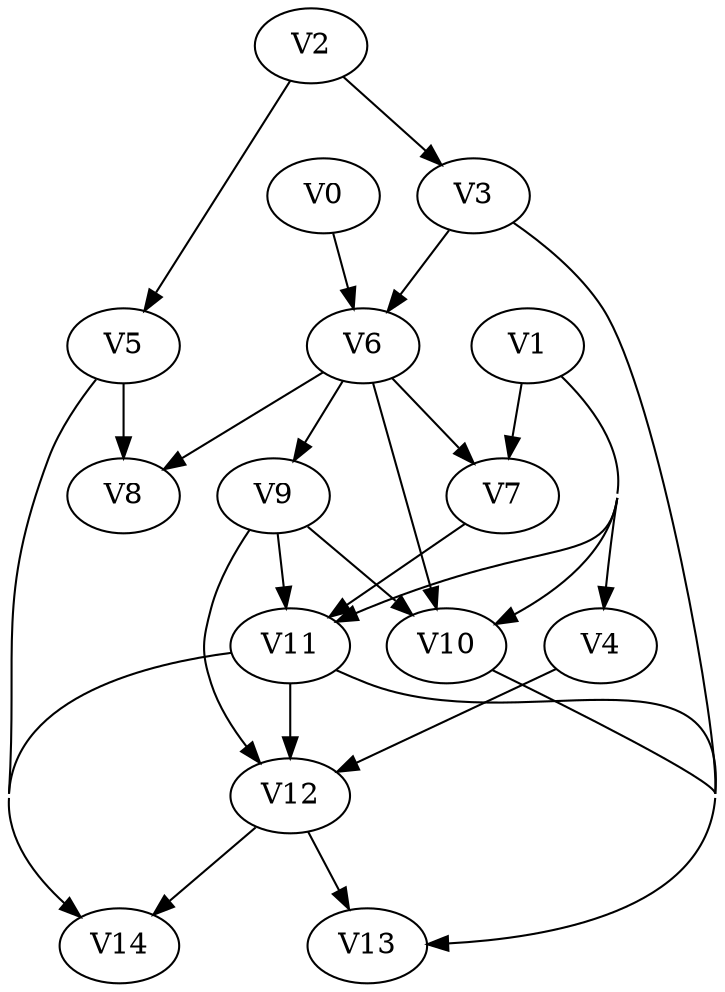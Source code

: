 strict digraph my_dotgraph {
concentrate=True;
V0;
V1;
V2;
V3;
V4;
V5;
V6;
V7;
V8;
V9;
V10;
V11;
V12;
V13;
V14;
V0 -> V6;
V1 -> V4;
V1 -> V7;
V1 -> V10;
V1 -> V11;
V2 -> V3;
V2 -> V5;
V3 -> V6;
V3 -> V13;
V4 -> V12;
V5 -> V8;
V5 -> V14;
V6 -> V7;
V6 -> V8;
V6 -> V9;
V6 -> V10;
V7 -> V11;
V9 -> V10;
V9 -> V11;
V9 -> V12;
V10 -> V13;
V11 -> V12;
V11 -> V13;
V11 -> V14;
V12 -> V13;
V12 -> V14;
}
